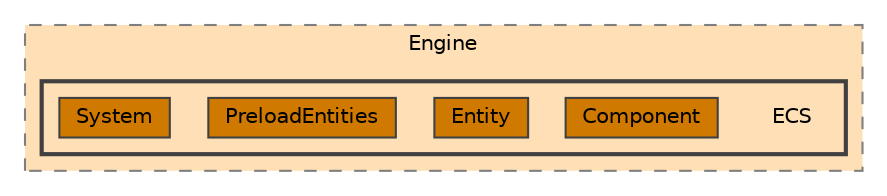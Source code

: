 digraph "R-Type/Engine/ECS"
{
 // LATEX_PDF_SIZE
  bgcolor="transparent";
  edge [fontname=Helvetica,fontsize=10,labelfontname=Helvetica,labelfontsize=10];
  node [fontname=Helvetica,fontsize=10,shape=box,height=0.2,width=0.4];
  compound=true
  subgraph clusterdir_499ff73f78e0b1718fe7df35152ffc0a {
    graph [ bgcolor="#ffe0b6", pencolor="grey50", label="Engine", fontname=Helvetica,fontsize=10 style="filled,dashed", URL="dir_499ff73f78e0b1718fe7df35152ffc0a.html",tooltip=""]
  subgraph clusterdir_a7793a2d5ce20173a47e3c5d4033a58c {
    graph [ bgcolor="#ffe0b6", pencolor="grey25", label="", fontname=Helvetica,fontsize=10 style="filled,bold", URL="dir_a7793a2d5ce20173a47e3c5d4033a58c.html",tooltip=""]
    dir_a7793a2d5ce20173a47e3c5d4033a58c [shape=plaintext, label="ECS"];
  dir_021599018e266890d8f1774a2d1ccd08 [label="Component", fillcolor="#d07900", color="grey25", style="filled", URL="dir_021599018e266890d8f1774a2d1ccd08.html",tooltip=""];
  dir_ee9cc0b7294c710756bd27ea049c632e [label="Entity", fillcolor="#d07900", color="grey25", style="filled", URL="dir_ee9cc0b7294c710756bd27ea049c632e.html",tooltip=""];
  dir_34d994199283dc9aa5ed0cf43c25aaff [label="PreloadEntities", fillcolor="#d07900", color="grey25", style="filled", URL="dir_34d994199283dc9aa5ed0cf43c25aaff.html",tooltip=""];
  dir_628ac78da6848c9bc4923d1396a2f9cb [label="System", fillcolor="#d07900", color="grey25", style="filled", URL="dir_628ac78da6848c9bc4923d1396a2f9cb.html",tooltip=""];
  }
  }
}
